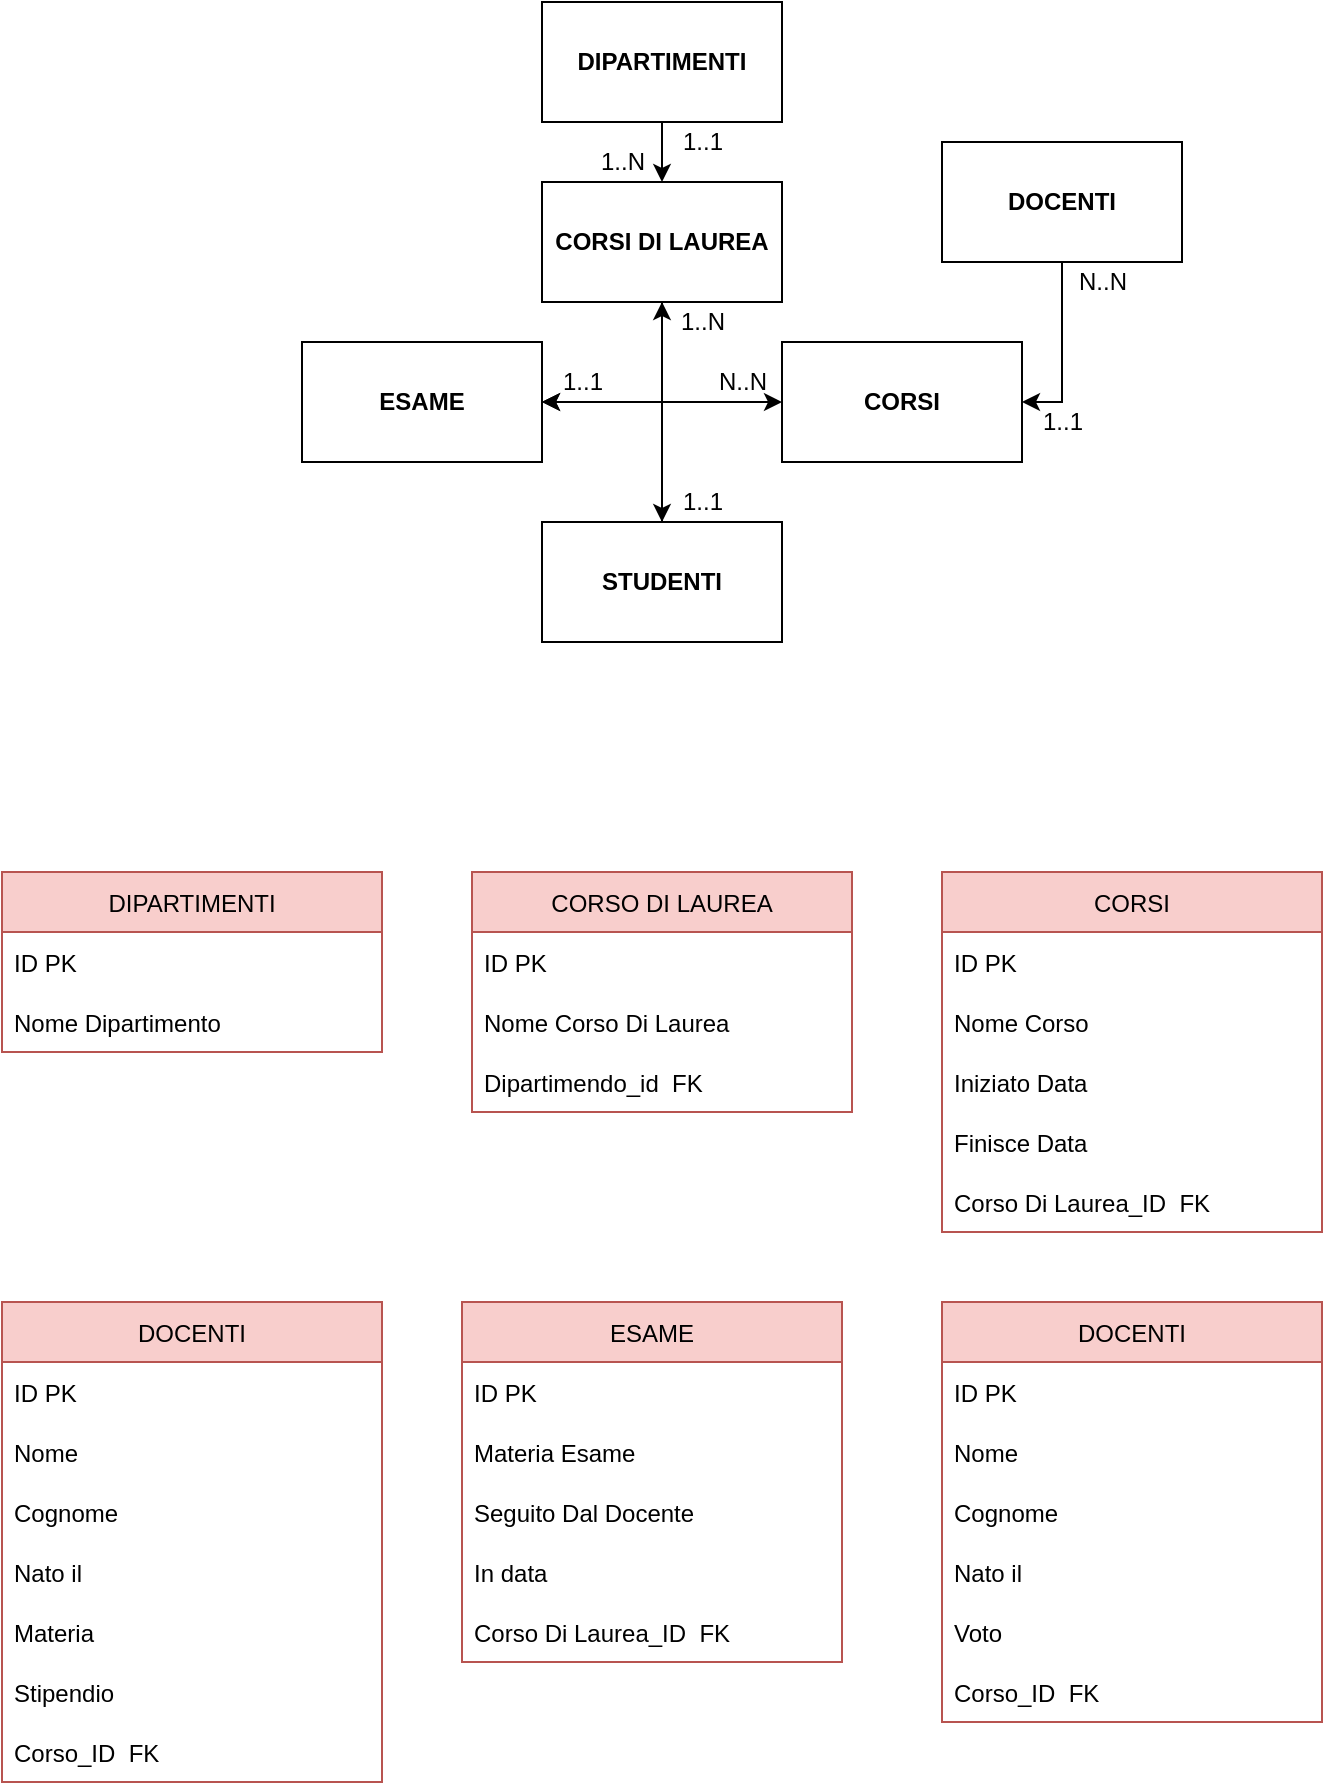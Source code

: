 <mxfile version="16.2.4" type="device"><diagram id="dFU0ZZMIndPzc1M4NDhV" name="Page-1"><mxGraphModel dx="1249" dy="701" grid="1" gridSize="10" guides="1" tooltips="1" connect="1" arrows="1" fold="1" page="1" pageScale="1" pageWidth="827" pageHeight="1169" math="0" shadow="0"><root><mxCell id="0"/><mxCell id="1" parent="0"/><mxCell id="pYcOg3nxtgsxwrxA--ut-20" style="edgeStyle=orthogonalEdgeStyle;rounded=0;orthogonalLoop=1;jettySize=auto;html=1;" edge="1" parent="1" source="pYcOg3nxtgsxwrxA--ut-1" target="pYcOg3nxtgsxwrxA--ut-3"><mxGeometry relative="1" as="geometry"/></mxCell><mxCell id="pYcOg3nxtgsxwrxA--ut-1" value="&lt;b&gt;DIPARTIMENTI&lt;/b&gt;" style="rounded=0;whiteSpace=wrap;html=1;" vertex="1" parent="1"><mxGeometry x="320" y="30" width="120" height="60" as="geometry"/></mxCell><mxCell id="pYcOg3nxtgsxwrxA--ut-21" style="edgeStyle=orthogonalEdgeStyle;rounded=0;orthogonalLoop=1;jettySize=auto;html=1;" edge="1" parent="1" source="pYcOg3nxtgsxwrxA--ut-3" target="pYcOg3nxtgsxwrxA--ut-5"><mxGeometry relative="1" as="geometry"><Array as="points"><mxPoint x="380" y="230"/><mxPoint x="380" y="230"/></Array></mxGeometry></mxCell><mxCell id="pYcOg3nxtgsxwrxA--ut-22" style="edgeStyle=orthogonalEdgeStyle;rounded=0;orthogonalLoop=1;jettySize=auto;html=1;entryX=0;entryY=0.5;entryDx=0;entryDy=0;" edge="1" parent="1" source="pYcOg3nxtgsxwrxA--ut-3" target="pYcOg3nxtgsxwrxA--ut-6"><mxGeometry relative="1" as="geometry"/></mxCell><mxCell id="pYcOg3nxtgsxwrxA--ut-23" style="edgeStyle=orthogonalEdgeStyle;rounded=0;orthogonalLoop=1;jettySize=auto;html=1;entryX=1;entryY=0.5;entryDx=0;entryDy=0;" edge="1" parent="1" source="pYcOg3nxtgsxwrxA--ut-3" target="pYcOg3nxtgsxwrxA--ut-7"><mxGeometry relative="1" as="geometry"/></mxCell><mxCell id="pYcOg3nxtgsxwrxA--ut-3" value="&lt;b&gt;CORSI DI LAUREA&lt;/b&gt;&lt;span style=&quot;color: rgba(0 , 0 , 0 , 0) ; font-family: monospace ; font-size: 0px&quot;&gt;%3CmxGraphModel%3E%3Croot%3E%3CmxCell%20id%3D%220%22%2F%3E%3CmxCell%20id%3D%221%22%20parent%3D%220%22%2F%3E%3CmxCell%20id%3D%222%22%20value%3D%22%26lt%3Bb%26gt%3BDIPARTIMENTI%26lt%3B%2Fb%26gt%3B%22%20style%3D%22rounded%3D0%3BwhiteSpace%3Dwrap%3Bhtml%3D1%3B%22%20vertex%3D%221%22%20parent%3D%221%22%3E%3CmxGeometry%20x%3D%22100%22%20y%3D%22100%22%20width%3D%22120%22%20height%3D%2260%22%20as%3D%22geometry%22%2F%3E%3C%2FmxCell%3E%3C%2Froot%3E%3C%2FmxGraphModel%3E&lt;/span&gt;" style="rounded=0;whiteSpace=wrap;html=1;" vertex="1" parent="1"><mxGeometry x="320" y="120" width="120" height="60" as="geometry"/></mxCell><mxCell id="pYcOg3nxtgsxwrxA--ut-27" style="edgeStyle=orthogonalEdgeStyle;rounded=0;orthogonalLoop=1;jettySize=auto;html=1;entryX=1;entryY=0.5;entryDx=0;entryDy=0;" edge="1" parent="1" source="pYcOg3nxtgsxwrxA--ut-4" target="pYcOg3nxtgsxwrxA--ut-6"><mxGeometry relative="1" as="geometry"/></mxCell><mxCell id="pYcOg3nxtgsxwrxA--ut-4" value="&lt;b&gt;DOCENTI&lt;/b&gt;" style="rounded=0;whiteSpace=wrap;html=1;" vertex="1" parent="1"><mxGeometry x="520" y="100" width="120" height="60" as="geometry"/></mxCell><mxCell id="pYcOg3nxtgsxwrxA--ut-24" style="edgeStyle=orthogonalEdgeStyle;rounded=0;orthogonalLoop=1;jettySize=auto;html=1;entryX=0.5;entryY=1;entryDx=0;entryDy=0;" edge="1" parent="1" source="pYcOg3nxtgsxwrxA--ut-5" target="pYcOg3nxtgsxwrxA--ut-3"><mxGeometry relative="1" as="geometry"/></mxCell><mxCell id="pYcOg3nxtgsxwrxA--ut-26" style="edgeStyle=orthogonalEdgeStyle;rounded=0;orthogonalLoop=1;jettySize=auto;html=1;entryX=1;entryY=0.5;entryDx=0;entryDy=0;" edge="1" parent="1" source="pYcOg3nxtgsxwrxA--ut-5" target="pYcOg3nxtgsxwrxA--ut-7"><mxGeometry relative="1" as="geometry"/></mxCell><mxCell id="pYcOg3nxtgsxwrxA--ut-5" value="&lt;b&gt;STUDENTI&lt;/b&gt;" style="rounded=0;whiteSpace=wrap;html=1;" vertex="1" parent="1"><mxGeometry x="320" y="290" width="120" height="60" as="geometry"/></mxCell><mxCell id="pYcOg3nxtgsxwrxA--ut-6" value="&lt;b&gt;CORSI&lt;/b&gt;" style="rounded=0;whiteSpace=wrap;html=1;" vertex="1" parent="1"><mxGeometry x="440" y="200" width="120" height="60" as="geometry"/></mxCell><mxCell id="pYcOg3nxtgsxwrxA--ut-7" value="&lt;b&gt;ESAME&lt;/b&gt;" style="rounded=0;whiteSpace=wrap;html=1;" vertex="1" parent="1"><mxGeometry x="200" y="200" width="120" height="60" as="geometry"/></mxCell><mxCell id="pYcOg3nxtgsxwrxA--ut-28" value="N..N" style="text;html=1;align=center;verticalAlign=middle;resizable=0;points=[];autosize=1;strokeColor=none;fillColor=none;" vertex="1" parent="1"><mxGeometry x="580" y="160" width="40" height="20" as="geometry"/></mxCell><mxCell id="pYcOg3nxtgsxwrxA--ut-29" value="1..1" style="text;html=1;align=center;verticalAlign=middle;resizable=0;points=[];autosize=1;strokeColor=none;fillColor=none;" vertex="1" parent="1"><mxGeometry x="560" y="230" width="40" height="20" as="geometry"/></mxCell><mxCell id="pYcOg3nxtgsxwrxA--ut-30" value="1..1" style="text;html=1;align=center;verticalAlign=middle;resizable=0;points=[];autosize=1;strokeColor=none;fillColor=none;" vertex="1" parent="1"><mxGeometry x="380" y="270" width="40" height="20" as="geometry"/></mxCell><mxCell id="pYcOg3nxtgsxwrxA--ut-31" value="1..N" style="text;html=1;align=center;verticalAlign=middle;resizable=0;points=[];autosize=1;strokeColor=none;fillColor=none;" vertex="1" parent="1"><mxGeometry x="380" y="180" width="40" height="20" as="geometry"/></mxCell><mxCell id="pYcOg3nxtgsxwrxA--ut-32" value="N..N" style="text;html=1;align=center;verticalAlign=middle;resizable=0;points=[];autosize=1;strokeColor=none;fillColor=none;" vertex="1" parent="1"><mxGeometry x="400" y="210" width="40" height="20" as="geometry"/></mxCell><mxCell id="pYcOg3nxtgsxwrxA--ut-33" value="1..1" style="text;html=1;align=center;verticalAlign=middle;resizable=0;points=[];autosize=1;strokeColor=none;fillColor=none;" vertex="1" parent="1"><mxGeometry x="320" y="210" width="40" height="20" as="geometry"/></mxCell><mxCell id="pYcOg3nxtgsxwrxA--ut-34" value="1..1" style="text;html=1;align=center;verticalAlign=middle;resizable=0;points=[];autosize=1;strokeColor=none;fillColor=none;" vertex="1" parent="1"><mxGeometry x="380" y="90" width="40" height="20" as="geometry"/></mxCell><mxCell id="pYcOg3nxtgsxwrxA--ut-35" value="1..N" style="text;html=1;align=center;verticalAlign=middle;resizable=0;points=[];autosize=1;strokeColor=none;fillColor=none;" vertex="1" parent="1"><mxGeometry x="340" y="100" width="40" height="20" as="geometry"/></mxCell><mxCell id="pYcOg3nxtgsxwrxA--ut-36" value="DIPARTIMENTI" style="swimlane;fontStyle=0;childLayout=stackLayout;horizontal=1;startSize=30;horizontalStack=0;resizeParent=1;resizeParentMax=0;resizeLast=0;collapsible=1;marginBottom=0;fillColor=#f8cecc;strokeColor=#b85450;" vertex="1" parent="1"><mxGeometry x="50" y="465" width="190" height="90" as="geometry"/></mxCell><mxCell id="pYcOg3nxtgsxwrxA--ut-37" value="ID PK" style="text;strokeColor=none;fillColor=none;align=left;verticalAlign=middle;spacingLeft=4;spacingRight=4;overflow=hidden;points=[[0,0.5],[1,0.5]];portConstraint=eastwest;rotatable=0;strokeWidth=15;" vertex="1" parent="pYcOg3nxtgsxwrxA--ut-36"><mxGeometry y="30" width="190" height="30" as="geometry"/></mxCell><mxCell id="pYcOg3nxtgsxwrxA--ut-38" value="Nome Dipartimento" style="text;strokeColor=none;fillColor=none;align=left;verticalAlign=middle;spacingLeft=4;spacingRight=4;overflow=hidden;points=[[0,0.5],[1,0.5]];portConstraint=eastwest;rotatable=0;" vertex="1" parent="pYcOg3nxtgsxwrxA--ut-36"><mxGeometry y="60" width="190" height="30" as="geometry"/></mxCell><mxCell id="pYcOg3nxtgsxwrxA--ut-49" value="CORSO DI LAUREA" style="swimlane;fontStyle=0;childLayout=stackLayout;horizontal=1;startSize=30;horizontalStack=0;resizeParent=1;resizeParentMax=0;resizeLast=0;collapsible=1;marginBottom=0;fillColor=#f8cecc;strokeColor=#b85450;" vertex="1" parent="1"><mxGeometry x="285" y="465" width="190" height="120" as="geometry"/></mxCell><mxCell id="pYcOg3nxtgsxwrxA--ut-50" value="ID PK" style="text;strokeColor=none;fillColor=none;align=left;verticalAlign=middle;spacingLeft=4;spacingRight=4;overflow=hidden;points=[[0,0.5],[1,0.5]];portConstraint=eastwest;rotatable=0;strokeWidth=15;" vertex="1" parent="pYcOg3nxtgsxwrxA--ut-49"><mxGeometry y="30" width="190" height="30" as="geometry"/></mxCell><mxCell id="pYcOg3nxtgsxwrxA--ut-51" value="Nome Corso Di Laurea" style="text;strokeColor=none;fillColor=none;align=left;verticalAlign=middle;spacingLeft=4;spacingRight=4;overflow=hidden;points=[[0,0.5],[1,0.5]];portConstraint=eastwest;rotatable=0;" vertex="1" parent="pYcOg3nxtgsxwrxA--ut-49"><mxGeometry y="60" width="190" height="30" as="geometry"/></mxCell><mxCell id="pYcOg3nxtgsxwrxA--ut-53" value="Dipartimendo_id  FK" style="text;strokeColor=none;fillColor=none;align=left;verticalAlign=middle;spacingLeft=4;spacingRight=4;overflow=hidden;points=[[0,0.5],[1,0.5]];portConstraint=eastwest;rotatable=0;" vertex="1" parent="pYcOg3nxtgsxwrxA--ut-49"><mxGeometry y="90" width="190" height="30" as="geometry"/></mxCell><mxCell id="pYcOg3nxtgsxwrxA--ut-58" value="CORSI" style="swimlane;fontStyle=0;childLayout=stackLayout;horizontal=1;startSize=30;horizontalStack=0;resizeParent=1;resizeParentMax=0;resizeLast=0;collapsible=1;marginBottom=0;fillColor=#f8cecc;strokeColor=#b85450;" vertex="1" parent="1"><mxGeometry x="520" y="465" width="190" height="180" as="geometry"/></mxCell><mxCell id="pYcOg3nxtgsxwrxA--ut-59" value="ID PK" style="text;strokeColor=none;fillColor=none;align=left;verticalAlign=middle;spacingLeft=4;spacingRight=4;overflow=hidden;points=[[0,0.5],[1,0.5]];portConstraint=eastwest;rotatable=0;strokeWidth=15;" vertex="1" parent="pYcOg3nxtgsxwrxA--ut-58"><mxGeometry y="30" width="190" height="30" as="geometry"/></mxCell><mxCell id="pYcOg3nxtgsxwrxA--ut-60" value="Nome Corso" style="text;strokeColor=none;fillColor=none;align=left;verticalAlign=middle;spacingLeft=4;spacingRight=4;overflow=hidden;points=[[0,0.5],[1,0.5]];portConstraint=eastwest;rotatable=0;" vertex="1" parent="pYcOg3nxtgsxwrxA--ut-58"><mxGeometry y="60" width="190" height="30" as="geometry"/></mxCell><mxCell id="pYcOg3nxtgsxwrxA--ut-61" value="Iniziato Data" style="text;strokeColor=none;fillColor=none;align=left;verticalAlign=middle;spacingLeft=4;spacingRight=4;overflow=hidden;points=[[0,0.5],[1,0.5]];portConstraint=eastwest;rotatable=0;" vertex="1" parent="pYcOg3nxtgsxwrxA--ut-58"><mxGeometry y="90" width="190" height="30" as="geometry"/></mxCell><mxCell id="pYcOg3nxtgsxwrxA--ut-63" value="Finisce Data" style="text;strokeColor=none;fillColor=none;align=left;verticalAlign=middle;spacingLeft=4;spacingRight=4;overflow=hidden;points=[[0,0.5],[1,0.5]];portConstraint=eastwest;rotatable=0;" vertex="1" parent="pYcOg3nxtgsxwrxA--ut-58"><mxGeometry y="120" width="190" height="30" as="geometry"/></mxCell><mxCell id="pYcOg3nxtgsxwrxA--ut-65" value="Corso Di Laurea_ID  FK" style="text;strokeColor=none;fillColor=none;align=left;verticalAlign=middle;spacingLeft=4;spacingRight=4;overflow=hidden;points=[[0,0.5],[1,0.5]];portConstraint=eastwest;rotatable=0;" vertex="1" parent="pYcOg3nxtgsxwrxA--ut-58"><mxGeometry y="150" width="190" height="30" as="geometry"/></mxCell><mxCell id="pYcOg3nxtgsxwrxA--ut-66" value="DOCENTI" style="swimlane;fontStyle=0;childLayout=stackLayout;horizontal=1;startSize=30;horizontalStack=0;resizeParent=1;resizeParentMax=0;resizeLast=0;collapsible=1;marginBottom=0;fillColor=#f8cecc;strokeColor=#b85450;" vertex="1" parent="1"><mxGeometry x="50" y="680" width="190" height="240" as="geometry"/></mxCell><mxCell id="pYcOg3nxtgsxwrxA--ut-67" value="ID PK" style="text;strokeColor=none;fillColor=none;align=left;verticalAlign=middle;spacingLeft=4;spacingRight=4;overflow=hidden;points=[[0,0.5],[1,0.5]];portConstraint=eastwest;rotatable=0;strokeWidth=15;" vertex="1" parent="pYcOg3nxtgsxwrxA--ut-66"><mxGeometry y="30" width="190" height="30" as="geometry"/></mxCell><mxCell id="pYcOg3nxtgsxwrxA--ut-68" value="Nome" style="text;strokeColor=none;fillColor=none;align=left;verticalAlign=middle;spacingLeft=4;spacingRight=4;overflow=hidden;points=[[0,0.5],[1,0.5]];portConstraint=eastwest;rotatable=0;" vertex="1" parent="pYcOg3nxtgsxwrxA--ut-66"><mxGeometry y="60" width="190" height="30" as="geometry"/></mxCell><mxCell id="pYcOg3nxtgsxwrxA--ut-69" value="Cognome" style="text;strokeColor=none;fillColor=none;align=left;verticalAlign=middle;spacingLeft=4;spacingRight=4;overflow=hidden;points=[[0,0.5],[1,0.5]];portConstraint=eastwest;rotatable=0;" vertex="1" parent="pYcOg3nxtgsxwrxA--ut-66"><mxGeometry y="90" width="190" height="30" as="geometry"/></mxCell><mxCell id="pYcOg3nxtgsxwrxA--ut-70" value="Nato il" style="text;strokeColor=none;fillColor=none;align=left;verticalAlign=middle;spacingLeft=4;spacingRight=4;overflow=hidden;points=[[0,0.5],[1,0.5]];portConstraint=eastwest;rotatable=0;" vertex="1" parent="pYcOg3nxtgsxwrxA--ut-66"><mxGeometry y="120" width="190" height="30" as="geometry"/></mxCell><mxCell id="pYcOg3nxtgsxwrxA--ut-71" value="Materia" style="text;strokeColor=none;fillColor=none;align=left;verticalAlign=middle;spacingLeft=4;spacingRight=4;overflow=hidden;points=[[0,0.5],[1,0.5]];portConstraint=eastwest;rotatable=0;" vertex="1" parent="pYcOg3nxtgsxwrxA--ut-66"><mxGeometry y="150" width="190" height="30" as="geometry"/></mxCell><mxCell id="pYcOg3nxtgsxwrxA--ut-72" value="Stipendio" style="text;strokeColor=none;fillColor=none;align=left;verticalAlign=middle;spacingLeft=4;spacingRight=4;overflow=hidden;points=[[0,0.5],[1,0.5]];portConstraint=eastwest;rotatable=0;" vertex="1" parent="pYcOg3nxtgsxwrxA--ut-66"><mxGeometry y="180" width="190" height="30" as="geometry"/></mxCell><mxCell id="pYcOg3nxtgsxwrxA--ut-73" value="Corso_ID  FK" style="text;strokeColor=none;fillColor=none;align=left;verticalAlign=middle;spacingLeft=4;spacingRight=4;overflow=hidden;points=[[0,0.5],[1,0.5]];portConstraint=eastwest;rotatable=0;" vertex="1" parent="pYcOg3nxtgsxwrxA--ut-66"><mxGeometry y="210" width="190" height="30" as="geometry"/></mxCell><mxCell id="pYcOg3nxtgsxwrxA--ut-74" value="DOCENTI" style="swimlane;fontStyle=0;childLayout=stackLayout;horizontal=1;startSize=30;horizontalStack=0;resizeParent=1;resizeParentMax=0;resizeLast=0;collapsible=1;marginBottom=0;fillColor=#f8cecc;strokeColor=#b85450;" vertex="1" parent="1"><mxGeometry x="520" y="680" width="190" height="210" as="geometry"/></mxCell><mxCell id="pYcOg3nxtgsxwrxA--ut-75" value="ID PK" style="text;strokeColor=none;fillColor=none;align=left;verticalAlign=middle;spacingLeft=4;spacingRight=4;overflow=hidden;points=[[0,0.5],[1,0.5]];portConstraint=eastwest;rotatable=0;strokeWidth=15;" vertex="1" parent="pYcOg3nxtgsxwrxA--ut-74"><mxGeometry y="30" width="190" height="30" as="geometry"/></mxCell><mxCell id="pYcOg3nxtgsxwrxA--ut-76" value="Nome" style="text;strokeColor=none;fillColor=none;align=left;verticalAlign=middle;spacingLeft=4;spacingRight=4;overflow=hidden;points=[[0,0.5],[1,0.5]];portConstraint=eastwest;rotatable=0;" vertex="1" parent="pYcOg3nxtgsxwrxA--ut-74"><mxGeometry y="60" width="190" height="30" as="geometry"/></mxCell><mxCell id="pYcOg3nxtgsxwrxA--ut-77" value="Cognome" style="text;strokeColor=none;fillColor=none;align=left;verticalAlign=middle;spacingLeft=4;spacingRight=4;overflow=hidden;points=[[0,0.5],[1,0.5]];portConstraint=eastwest;rotatable=0;" vertex="1" parent="pYcOg3nxtgsxwrxA--ut-74"><mxGeometry y="90" width="190" height="30" as="geometry"/></mxCell><mxCell id="pYcOg3nxtgsxwrxA--ut-78" value="Nato il" style="text;strokeColor=none;fillColor=none;align=left;verticalAlign=middle;spacingLeft=4;spacingRight=4;overflow=hidden;points=[[0,0.5],[1,0.5]];portConstraint=eastwest;rotatable=0;" vertex="1" parent="pYcOg3nxtgsxwrxA--ut-74"><mxGeometry y="120" width="190" height="30" as="geometry"/></mxCell><mxCell id="pYcOg3nxtgsxwrxA--ut-79" value="Voto" style="text;strokeColor=none;fillColor=none;align=left;verticalAlign=middle;spacingLeft=4;spacingRight=4;overflow=hidden;points=[[0,0.5],[1,0.5]];portConstraint=eastwest;rotatable=0;" vertex="1" parent="pYcOg3nxtgsxwrxA--ut-74"><mxGeometry y="150" width="190" height="30" as="geometry"/></mxCell><mxCell id="pYcOg3nxtgsxwrxA--ut-81" value="Corso_ID  FK" style="text;strokeColor=none;fillColor=none;align=left;verticalAlign=middle;spacingLeft=4;spacingRight=4;overflow=hidden;points=[[0,0.5],[1,0.5]];portConstraint=eastwest;rotatable=0;" vertex="1" parent="pYcOg3nxtgsxwrxA--ut-74"><mxGeometry y="180" width="190" height="30" as="geometry"/></mxCell><mxCell id="pYcOg3nxtgsxwrxA--ut-82" value="ESAME" style="swimlane;fontStyle=0;childLayout=stackLayout;horizontal=1;startSize=30;horizontalStack=0;resizeParent=1;resizeParentMax=0;resizeLast=0;collapsible=1;marginBottom=0;fillColor=#f8cecc;strokeColor=#b85450;" vertex="1" parent="1"><mxGeometry x="280" y="680" width="190" height="180" as="geometry"/></mxCell><mxCell id="pYcOg3nxtgsxwrxA--ut-83" value="ID PK" style="text;strokeColor=none;fillColor=none;align=left;verticalAlign=middle;spacingLeft=4;spacingRight=4;overflow=hidden;points=[[0,0.5],[1,0.5]];portConstraint=eastwest;rotatable=0;strokeWidth=15;" vertex="1" parent="pYcOg3nxtgsxwrxA--ut-82"><mxGeometry y="30" width="190" height="30" as="geometry"/></mxCell><mxCell id="pYcOg3nxtgsxwrxA--ut-84" value="Materia Esame" style="text;strokeColor=none;fillColor=none;align=left;verticalAlign=middle;spacingLeft=4;spacingRight=4;overflow=hidden;points=[[0,0.5],[1,0.5]];portConstraint=eastwest;rotatable=0;" vertex="1" parent="pYcOg3nxtgsxwrxA--ut-82"><mxGeometry y="60" width="190" height="30" as="geometry"/></mxCell><mxCell id="pYcOg3nxtgsxwrxA--ut-85" value="Seguito Dal Docente" style="text;strokeColor=none;fillColor=none;align=left;verticalAlign=middle;spacingLeft=4;spacingRight=4;overflow=hidden;points=[[0,0.5],[1,0.5]];portConstraint=eastwest;rotatable=0;" vertex="1" parent="pYcOg3nxtgsxwrxA--ut-82"><mxGeometry y="90" width="190" height="30" as="geometry"/></mxCell><mxCell id="pYcOg3nxtgsxwrxA--ut-86" value="In data" style="text;strokeColor=none;fillColor=none;align=left;verticalAlign=middle;spacingLeft=4;spacingRight=4;overflow=hidden;points=[[0,0.5],[1,0.5]];portConstraint=eastwest;rotatable=0;" vertex="1" parent="pYcOg3nxtgsxwrxA--ut-82"><mxGeometry y="120" width="190" height="30" as="geometry"/></mxCell><mxCell id="pYcOg3nxtgsxwrxA--ut-93" value="Corso Di Laurea_ID  FK" style="text;strokeColor=none;fillColor=none;align=left;verticalAlign=middle;spacingLeft=4;spacingRight=4;overflow=hidden;points=[[0,0.5],[1,0.5]];portConstraint=eastwest;rotatable=0;" vertex="1" parent="pYcOg3nxtgsxwrxA--ut-82"><mxGeometry y="150" width="190" height="30" as="geometry"/></mxCell></root></mxGraphModel></diagram></mxfile>
